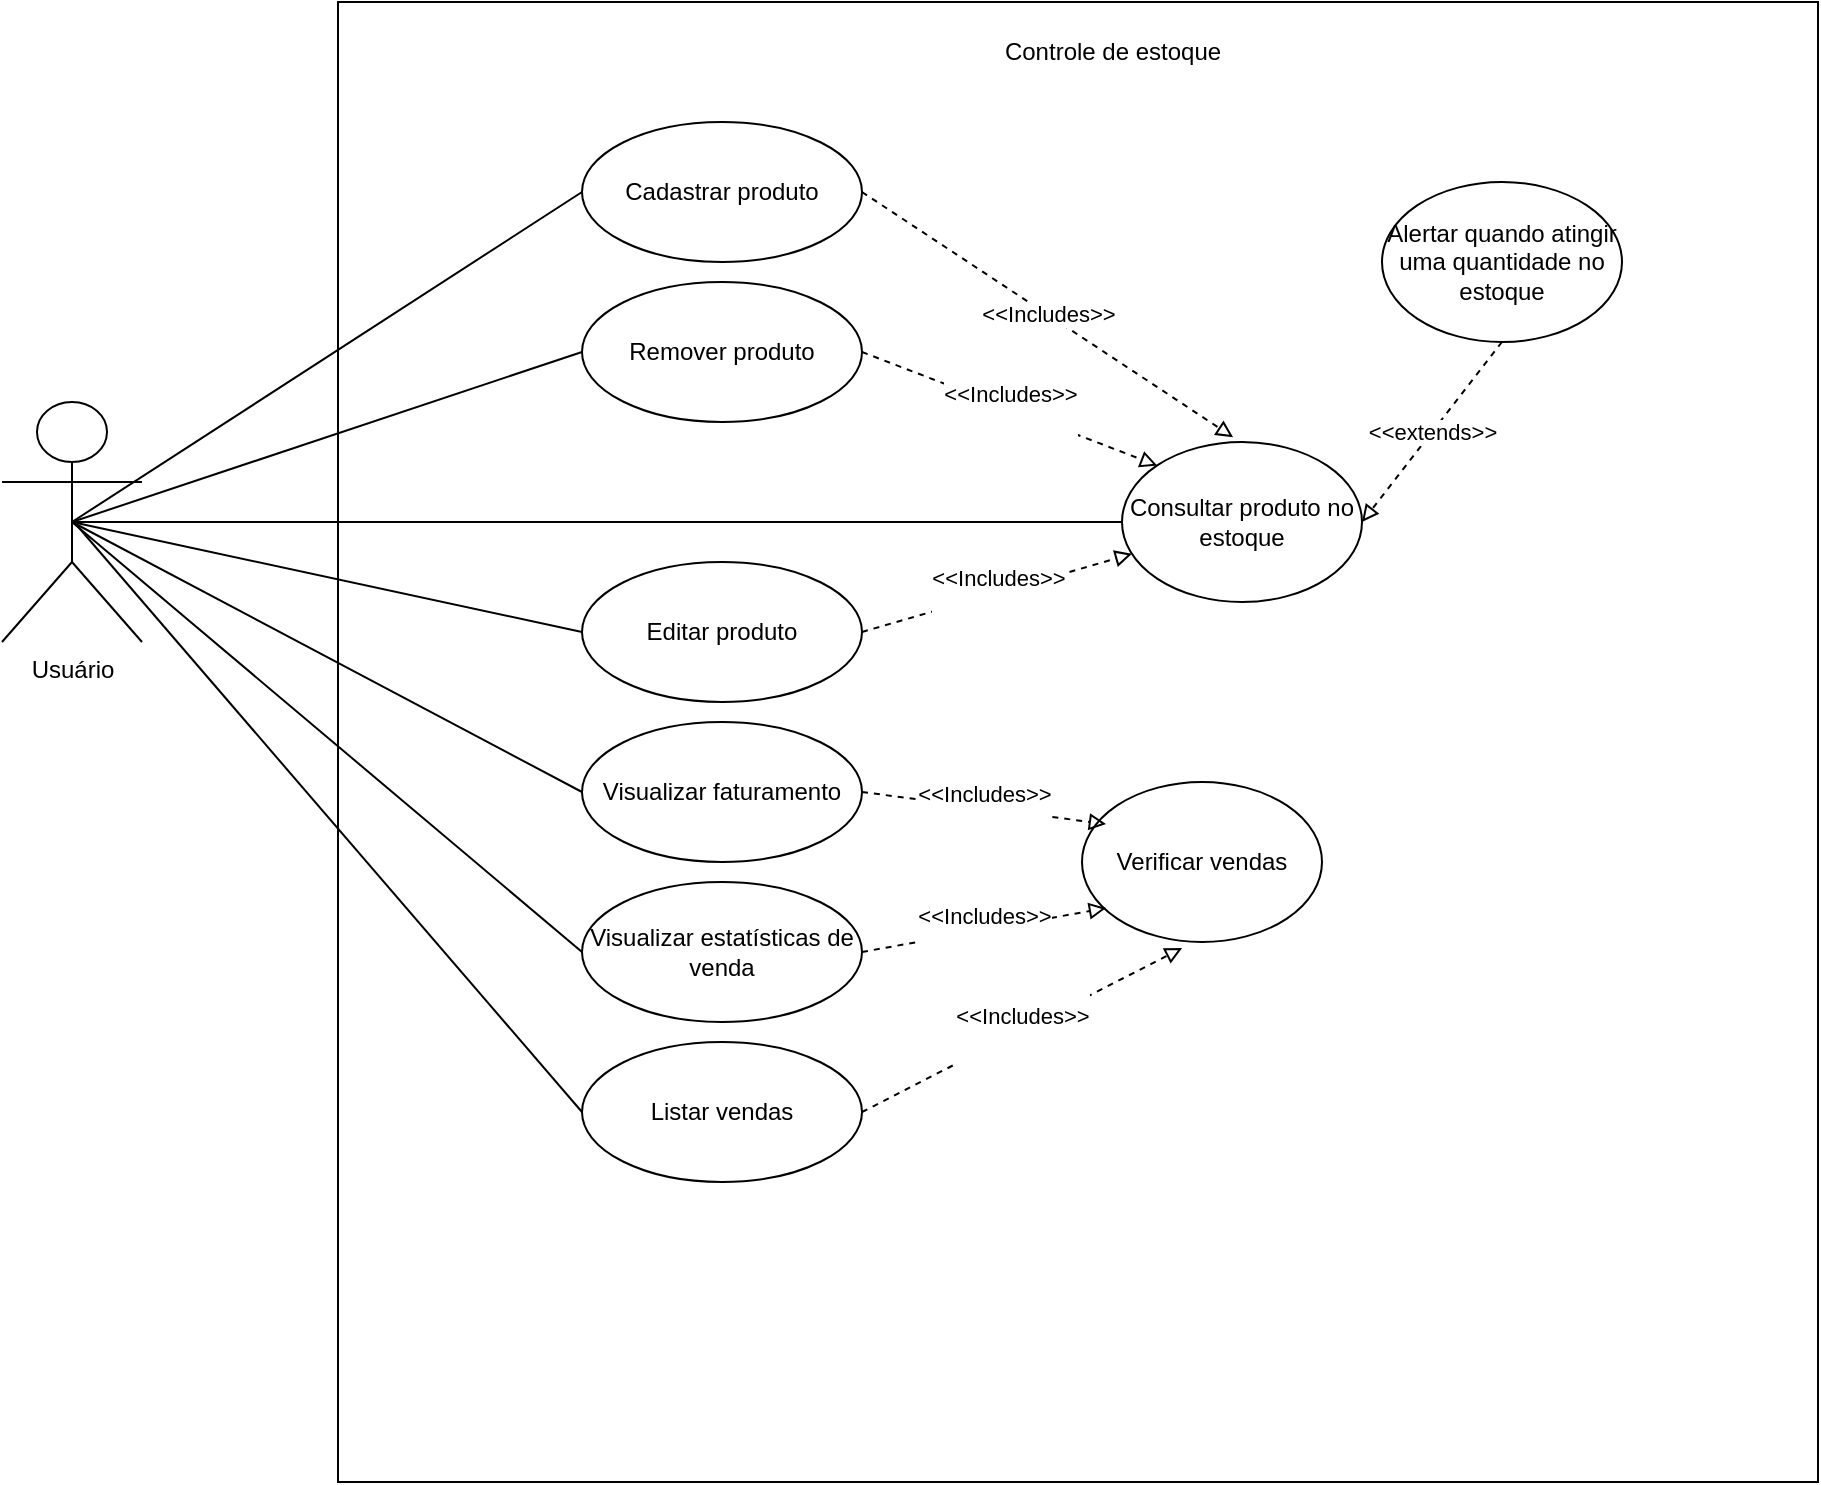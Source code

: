 <mxfile version="24.7.17">
  <diagram name="Página-1" id="XuqoZiqs7IiPq1Q4melN">
    <mxGraphModel dx="1434" dy="786" grid="1" gridSize="10" guides="1" tooltips="1" connect="1" arrows="1" fold="1" page="1" pageScale="1" pageWidth="827" pageHeight="1169" math="0" shadow="0">
      <root>
        <mxCell id="0" />
        <mxCell id="1" parent="0" />
        <mxCell id="6Qf-JgeF5fkzaSCFaMW6-1" value="" style="whiteSpace=wrap;html=1;aspect=fixed;" vertex="1" parent="1">
          <mxGeometry x="168" y="200" width="740" height="740" as="geometry" />
        </mxCell>
        <mxCell id="6Qf-JgeF5fkzaSCFaMW6-2" value="Usuário" style="shape=umlActor;verticalLabelPosition=bottom;verticalAlign=top;html=1;" vertex="1" parent="1">
          <mxGeometry y="400" width="70" height="120" as="geometry" />
        </mxCell>
        <mxCell id="6Qf-JgeF5fkzaSCFaMW6-4" value="Controle de estoque" style="text;html=1;align=center;verticalAlign=middle;resizable=0;points=[];autosize=1;strokeColor=none;fillColor=none;" vertex="1" parent="1">
          <mxGeometry x="490" y="210" width="130" height="30" as="geometry" />
        </mxCell>
        <mxCell id="6Qf-JgeF5fkzaSCFaMW6-5" value="Cadastrar produto" style="ellipse;whiteSpace=wrap;html=1;" vertex="1" parent="1">
          <mxGeometry x="290" y="260" width="140" height="70" as="geometry" />
        </mxCell>
        <mxCell id="6Qf-JgeF5fkzaSCFaMW6-6" value="Remover produto" style="ellipse;whiteSpace=wrap;html=1;" vertex="1" parent="1">
          <mxGeometry x="290" y="340" width="140" height="70" as="geometry" />
        </mxCell>
        <mxCell id="6Qf-JgeF5fkzaSCFaMW6-7" value="Editar produto" style="ellipse;whiteSpace=wrap;html=1;" vertex="1" parent="1">
          <mxGeometry x="290" y="480" width="140" height="70" as="geometry" />
        </mxCell>
        <mxCell id="6Qf-JgeF5fkzaSCFaMW6-8" value="Visualizar faturamento" style="ellipse;whiteSpace=wrap;html=1;" vertex="1" parent="1">
          <mxGeometry x="290" y="560" width="140" height="70" as="geometry" />
        </mxCell>
        <mxCell id="6Qf-JgeF5fkzaSCFaMW6-12" value="" style="endArrow=none;html=1;rounded=0;exitX=0.5;exitY=0.5;exitDx=0;exitDy=0;exitPerimeter=0;entryX=0;entryY=0.5;entryDx=0;entryDy=0;" edge="1" parent="1" source="6Qf-JgeF5fkzaSCFaMW6-2" target="6Qf-JgeF5fkzaSCFaMW6-5">
          <mxGeometry width="50" height="50" relative="1" as="geometry">
            <mxPoint x="220" y="580" as="sourcePoint" />
            <mxPoint x="270" y="530" as="targetPoint" />
          </mxGeometry>
        </mxCell>
        <mxCell id="6Qf-JgeF5fkzaSCFaMW6-13" value="" style="endArrow=none;html=1;rounded=0;exitX=0.5;exitY=0.5;exitDx=0;exitDy=0;exitPerimeter=0;entryX=0;entryY=0.5;entryDx=0;entryDy=0;" edge="1" parent="1" source="6Qf-JgeF5fkzaSCFaMW6-2" target="6Qf-JgeF5fkzaSCFaMW6-6">
          <mxGeometry width="50" height="50" relative="1" as="geometry">
            <mxPoint x="125" y="530" as="sourcePoint" />
            <mxPoint x="250" y="295" as="targetPoint" />
          </mxGeometry>
        </mxCell>
        <mxCell id="6Qf-JgeF5fkzaSCFaMW6-14" value="" style="endArrow=none;html=1;rounded=0;entryX=0;entryY=0.5;entryDx=0;entryDy=0;exitX=0.5;exitY=0.5;exitDx=0;exitDy=0;exitPerimeter=0;" edge="1" parent="1" source="6Qf-JgeF5fkzaSCFaMW6-2" target="6Qf-JgeF5fkzaSCFaMW6-7">
          <mxGeometry width="50" height="50" relative="1" as="geometry">
            <mxPoint x="120" y="520" as="sourcePoint" />
            <mxPoint x="250" y="375" as="targetPoint" />
          </mxGeometry>
        </mxCell>
        <mxCell id="6Qf-JgeF5fkzaSCFaMW6-15" value="" style="endArrow=none;html=1;rounded=0;entryX=0;entryY=0.5;entryDx=0;entryDy=0;exitX=0.5;exitY=0.5;exitDx=0;exitDy=0;exitPerimeter=0;" edge="1" parent="1" source="6Qf-JgeF5fkzaSCFaMW6-2" target="6Qf-JgeF5fkzaSCFaMW6-8">
          <mxGeometry width="50" height="50" relative="1" as="geometry">
            <mxPoint x="125" y="530" as="sourcePoint" />
            <mxPoint x="250" y="455" as="targetPoint" />
          </mxGeometry>
        </mxCell>
        <mxCell id="6Qf-JgeF5fkzaSCFaMW6-16" value="Consultar produto no estoque" style="ellipse;whiteSpace=wrap;html=1;" vertex="1" parent="1">
          <mxGeometry x="560" y="420" width="120" height="80" as="geometry" />
        </mxCell>
        <mxCell id="6Qf-JgeF5fkzaSCFaMW6-17" value="" style="endArrow=none;html=1;rounded=0;entryX=0;entryY=0.5;entryDx=0;entryDy=0;exitX=0.5;exitY=0.5;exitDx=0;exitDy=0;exitPerimeter=0;" edge="1" parent="1" source="6Qf-JgeF5fkzaSCFaMW6-2" target="6Qf-JgeF5fkzaSCFaMW6-16">
          <mxGeometry width="50" height="50" relative="1" as="geometry">
            <mxPoint x="220" y="580" as="sourcePoint" />
            <mxPoint x="270" y="530" as="targetPoint" />
          </mxGeometry>
        </mxCell>
        <mxCell id="6Qf-JgeF5fkzaSCFaMW6-18" value="&#xa;&lt;span style=&quot;color: rgb(0, 0, 0); font-family: Helvetica; font-size: 11px; font-style: normal; font-variant-ligatures: normal; font-variant-caps: normal; font-weight: 400; letter-spacing: normal; orphans: 2; text-align: center; text-indent: 0px; text-transform: none; widows: 2; word-spacing: 0px; -webkit-text-stroke-width: 0px; white-space: nowrap; background-color: rgb(255, 255, 255); text-decoration-thickness: initial; text-decoration-style: initial; text-decoration-color: initial; display: inline !important; float: none;&quot;&gt;&amp;lt;&amp;lt;Includes&amp;gt;&amp;gt;&lt;/span&gt;&#xa;&#xa;" style="endArrow=block;dashed=1;html=1;rounded=0;exitX=1;exitY=0.5;exitDx=0;exitDy=0;endFill=0;" edge="1" parent="1" source="6Qf-JgeF5fkzaSCFaMW6-7" target="6Qf-JgeF5fkzaSCFaMW6-16">
          <mxGeometry width="50" height="50" relative="1" as="geometry">
            <mxPoint x="220" y="480" as="sourcePoint" />
            <mxPoint x="270" y="430" as="targetPoint" />
          </mxGeometry>
        </mxCell>
        <mxCell id="6Qf-JgeF5fkzaSCFaMW6-19" value="&#xa;&lt;span style=&quot;color: rgb(0, 0, 0); font-family: Helvetica; font-size: 11px; font-style: normal; font-variant-ligatures: normal; font-variant-caps: normal; font-weight: 400; letter-spacing: normal; orphans: 2; text-align: center; text-indent: 0px; text-transform: none; widows: 2; word-spacing: 0px; -webkit-text-stroke-width: 0px; white-space: nowrap; background-color: rgb(255, 255, 255); text-decoration-thickness: initial; text-decoration-style: initial; text-decoration-color: initial; display: inline !important; float: none;&quot;&gt;&amp;lt;&amp;lt;Includes&amp;gt;&amp;gt;&lt;/span&gt;&#xa;&#xa;" style="endArrow=block;dashed=1;html=1;rounded=0;exitX=1;exitY=0.5;exitDx=0;exitDy=0;endFill=0;entryX=0;entryY=0;entryDx=0;entryDy=0;" edge="1" parent="1" source="6Qf-JgeF5fkzaSCFaMW6-6" target="6Qf-JgeF5fkzaSCFaMW6-16">
          <mxGeometry width="50" height="50" relative="1" as="geometry">
            <mxPoint x="440" y="525" as="sourcePoint" />
            <mxPoint x="497" y="488" as="targetPoint" />
          </mxGeometry>
        </mxCell>
        <mxCell id="6Qf-JgeF5fkzaSCFaMW6-20" value="&amp;lt;&amp;lt;Includes&amp;gt;&amp;gt;" style="endArrow=block;dashed=1;html=1;rounded=0;exitX=1;exitY=0.5;exitDx=0;exitDy=0;endFill=0;entryX=0.463;entryY=-0.03;entryDx=0;entryDy=0;entryPerimeter=0;" edge="1" parent="1" source="6Qf-JgeF5fkzaSCFaMW6-5" target="6Qf-JgeF5fkzaSCFaMW6-16">
          <mxGeometry width="50" height="50" relative="1" as="geometry">
            <mxPoint x="440" y="385" as="sourcePoint" />
            <mxPoint x="498" y="432" as="targetPoint" />
          </mxGeometry>
        </mxCell>
        <mxCell id="6Qf-JgeF5fkzaSCFaMW6-21" value="Alertar quando atingir uma quantidade no estoque" style="ellipse;whiteSpace=wrap;html=1;" vertex="1" parent="1">
          <mxGeometry x="690" y="290" width="120" height="80" as="geometry" />
        </mxCell>
        <mxCell id="6Qf-JgeF5fkzaSCFaMW6-22" value="&amp;lt;&amp;lt;extends&amp;gt;&amp;gt;" style="endArrow=block;dashed=1;html=1;rounded=0;exitX=0.5;exitY=1;exitDx=0;exitDy=0;endFill=0;entryX=1;entryY=0.5;entryDx=0;entryDy=0;" edge="1" parent="1" source="6Qf-JgeF5fkzaSCFaMW6-21" target="6Qf-JgeF5fkzaSCFaMW6-16">
          <mxGeometry width="50" height="50" relative="1" as="geometry">
            <mxPoint x="440" y="305" as="sourcePoint" />
            <mxPoint x="626" y="428" as="targetPoint" />
          </mxGeometry>
        </mxCell>
        <mxCell id="6Qf-JgeF5fkzaSCFaMW6-23" value="Visualizar estatísticas de venda" style="ellipse;whiteSpace=wrap;html=1;" vertex="1" parent="1">
          <mxGeometry x="290" y="640" width="140" height="70" as="geometry" />
        </mxCell>
        <mxCell id="6Qf-JgeF5fkzaSCFaMW6-24" value="Listar vendas" style="ellipse;whiteSpace=wrap;html=1;" vertex="1" parent="1">
          <mxGeometry x="290" y="720" width="140" height="70" as="geometry" />
        </mxCell>
        <mxCell id="6Qf-JgeF5fkzaSCFaMW6-27" value="" style="endArrow=none;html=1;rounded=0;exitX=0.5;exitY=0.5;exitDx=0;exitDy=0;exitPerimeter=0;entryX=0;entryY=0.5;entryDx=0;entryDy=0;" edge="1" parent="1" source="6Qf-JgeF5fkzaSCFaMW6-2" target="6Qf-JgeF5fkzaSCFaMW6-23">
          <mxGeometry width="50" height="50" relative="1" as="geometry">
            <mxPoint x="160" y="620" as="sourcePoint" />
            <mxPoint x="210" y="570" as="targetPoint" />
          </mxGeometry>
        </mxCell>
        <mxCell id="6Qf-JgeF5fkzaSCFaMW6-28" value="" style="endArrow=none;html=1;rounded=0;entryX=0;entryY=0.5;entryDx=0;entryDy=0;" edge="1" parent="1" target="6Qf-JgeF5fkzaSCFaMW6-24">
          <mxGeometry width="50" height="50" relative="1" as="geometry">
            <mxPoint x="36" y="460" as="sourcePoint" />
            <mxPoint x="210" y="570" as="targetPoint" />
          </mxGeometry>
        </mxCell>
        <mxCell id="6Qf-JgeF5fkzaSCFaMW6-29" value="Verificar vendas" style="ellipse;whiteSpace=wrap;html=1;" vertex="1" parent="1">
          <mxGeometry x="540" y="590" width="120" height="80" as="geometry" />
        </mxCell>
        <mxCell id="6Qf-JgeF5fkzaSCFaMW6-30" value="&#xa;&lt;span style=&quot;color: rgb(0, 0, 0); font-family: Helvetica; font-size: 11px; font-style: normal; font-variant-ligatures: normal; font-variant-caps: normal; font-weight: 400; letter-spacing: normal; orphans: 2; text-align: center; text-indent: 0px; text-transform: none; widows: 2; word-spacing: 0px; -webkit-text-stroke-width: 0px; white-space: nowrap; background-color: rgb(255, 255, 255); text-decoration-thickness: initial; text-decoration-style: initial; text-decoration-color: initial; display: inline !important; float: none;&quot;&gt;&amp;lt;&amp;lt;Includes&amp;gt;&amp;gt;&lt;/span&gt;&#xa;&#xa;" style="endArrow=block;dashed=1;html=1;rounded=0;exitX=1;exitY=0.5;exitDx=0;exitDy=0;endFill=0;entryX=0.1;entryY=0.263;entryDx=0;entryDy=0;entryPerimeter=0;" edge="1" parent="1" source="6Qf-JgeF5fkzaSCFaMW6-8" target="6Qf-JgeF5fkzaSCFaMW6-29">
          <mxGeometry width="50" height="50" relative="1" as="geometry">
            <mxPoint x="440" y="525" as="sourcePoint" />
            <mxPoint x="540" y="610" as="targetPoint" />
          </mxGeometry>
        </mxCell>
        <mxCell id="6Qf-JgeF5fkzaSCFaMW6-31" value="&#xa;&lt;span style=&quot;color: rgb(0, 0, 0); font-family: Helvetica; font-size: 11px; font-style: normal; font-variant-ligatures: normal; font-variant-caps: normal; font-weight: 400; letter-spacing: normal; orphans: 2; text-align: center; text-indent: 0px; text-transform: none; widows: 2; word-spacing: 0px; -webkit-text-stroke-width: 0px; white-space: nowrap; background-color: rgb(255, 255, 255); text-decoration-thickness: initial; text-decoration-style: initial; text-decoration-color: initial; display: inline !important; float: none;&quot;&gt;&amp;lt;&amp;lt;Includes&amp;gt;&amp;gt;&lt;/span&gt;&#xa;&#xa;" style="endArrow=block;dashed=1;html=1;rounded=0;exitX=1;exitY=0.5;exitDx=0;exitDy=0;endFill=0;entryX=0.1;entryY=0.788;entryDx=0;entryDy=0;entryPerimeter=0;" edge="1" parent="1" source="6Qf-JgeF5fkzaSCFaMW6-23" target="6Qf-JgeF5fkzaSCFaMW6-29">
          <mxGeometry width="50" height="50" relative="1" as="geometry">
            <mxPoint x="440" y="605" as="sourcePoint" />
            <mxPoint x="540" y="630" as="targetPoint" />
          </mxGeometry>
        </mxCell>
        <mxCell id="6Qf-JgeF5fkzaSCFaMW6-32" value="&#xa;&lt;span style=&quot;color: rgb(0, 0, 0); font-family: Helvetica; font-size: 11px; font-style: normal; font-variant-ligatures: normal; font-variant-caps: normal; font-weight: 400; letter-spacing: normal; orphans: 2; text-align: center; text-indent: 0px; text-transform: none; widows: 2; word-spacing: 0px; -webkit-text-stroke-width: 0px; white-space: nowrap; background-color: rgb(255, 255, 255); text-decoration-thickness: initial; text-decoration-style: initial; text-decoration-color: initial; display: inline !important; float: none;&quot;&gt;&amp;lt;&amp;lt;Includes&amp;gt;&amp;gt;&lt;/span&gt;&#xa;&#xa;" style="endArrow=block;dashed=1;html=1;rounded=0;exitX=1;exitY=0.5;exitDx=0;exitDy=0;endFill=0;entryX=0.417;entryY=1.038;entryDx=0;entryDy=0;entryPerimeter=0;" edge="1" parent="1" source="6Qf-JgeF5fkzaSCFaMW6-24" target="6Qf-JgeF5fkzaSCFaMW6-29">
          <mxGeometry width="50" height="50" relative="1" as="geometry">
            <mxPoint x="450" y="615" as="sourcePoint" />
            <mxPoint x="560" y="650" as="targetPoint" />
          </mxGeometry>
        </mxCell>
      </root>
    </mxGraphModel>
  </diagram>
</mxfile>
